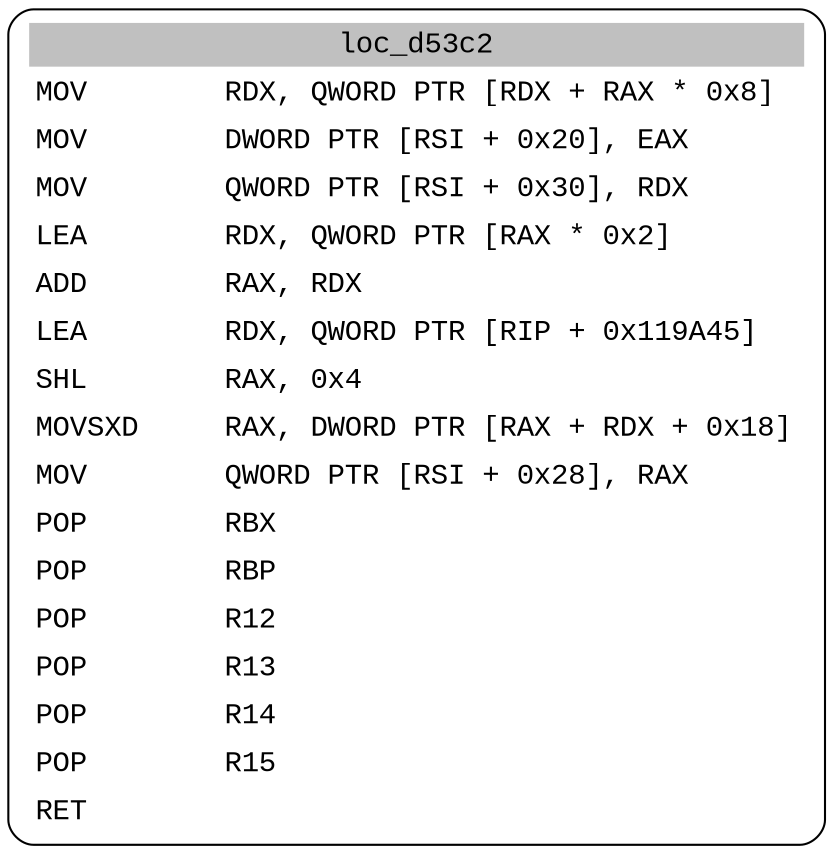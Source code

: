 digraph asm_graph {
1941 [
shape="Mrecord" fontname="Courier New"label =<<table border="0" cellborder="0" cellpadding="3"><tr><td align="center" colspan="2" bgcolor="grey">loc_d53c2</td></tr><tr><td align="left">MOV        RDX, QWORD PTR [RDX + RAX * 0x8]</td></tr><tr><td align="left">MOV        DWORD PTR [RSI + 0x20], EAX</td></tr><tr><td align="left">MOV        QWORD PTR [RSI + 0x30], RDX</td></tr><tr><td align="left">LEA        RDX, QWORD PTR [RAX * 0x2]</td></tr><tr><td align="left">ADD        RAX, RDX</td></tr><tr><td align="left">LEA        RDX, QWORD PTR [RIP + 0x119A45]</td></tr><tr><td align="left">SHL        RAX, 0x4</td></tr><tr><td align="left">MOVSXD     RAX, DWORD PTR [RAX + RDX + 0x18]</td></tr><tr><td align="left">MOV        QWORD PTR [RSI + 0x28], RAX</td></tr><tr><td align="left">POP        RBX</td></tr><tr><td align="left">POP        RBP</td></tr><tr><td align="left">POP        R12</td></tr><tr><td align="left">POP        R13</td></tr><tr><td align="left">POP        R14</td></tr><tr><td align="left">POP        R15</td></tr><tr><td align="left">RET        </td></tr></table>> ];
}